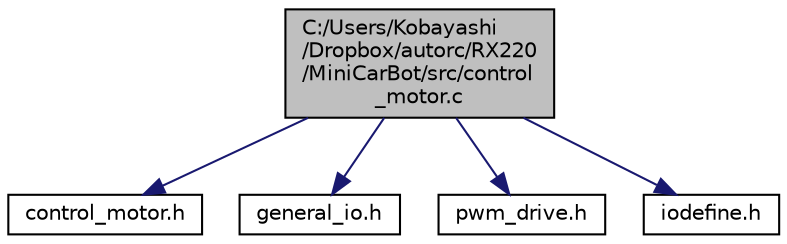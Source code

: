 digraph "C:/Users/Kobayashi/Dropbox/autorc/RX220/MiniCarBot/src/control_motor.c"
{
 // LATEX_PDF_SIZE
  edge [fontname="Helvetica",fontsize="10",labelfontname="Helvetica",labelfontsize="10"];
  node [fontname="Helvetica",fontsize="10",shape=record];
  Node1 [label="C:/Users/Kobayashi\l/Dropbox/autorc/RX220\l/MiniCarBot/src/control\l_motor.c",height=0.2,width=0.4,color="black", fillcolor="grey75", style="filled", fontcolor="black",tooltip=" "];
  Node1 -> Node2 [color="midnightblue",fontsize="10",style="solid",fontname="Helvetica"];
  Node2 [label="control_motor.h",height=0.2,width=0.4,color="black", fillcolor="white", style="filled",URL="$control__motor_8h.html",tooltip="モータ駆動用PWM出力。エンコーダカウント取得。 これらを使用した、モータ回転数制御。"];
  Node1 -> Node3 [color="midnightblue",fontsize="10",style="solid",fontname="Helvetica"];
  Node3 [label="general_io.h",height=0.2,width=0.4,color="black", fillcolor="white", style="filled",URL="$general__io_8h.html",tooltip="汎用ポートのON/OFF出力"];
  Node1 -> Node4 [color="midnightblue",fontsize="10",style="solid",fontname="Helvetica"];
  Node4 [label="pwm_drive.h",height=0.2,width=0.4,color="black", fillcolor="white", style="filled",URL="$pwm__drive_8h.html",tooltip="左車輪モータと右車輪モータのPWM駆動"];
  Node1 -> Node5 [color="midnightblue",fontsize="10",style="solid",fontname="Helvetica"];
  Node5 [label="iodefine.h",height=0.2,width=0.4,color="black", fillcolor="white", style="filled",URL="$iodefine_8h.html",tooltip=" "];
}
